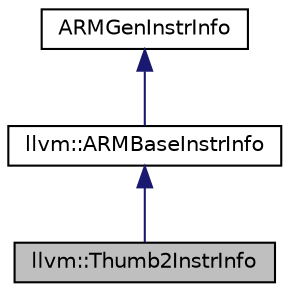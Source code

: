 digraph "llvm::Thumb2InstrInfo"
{
 // LATEX_PDF_SIZE
  bgcolor="transparent";
  edge [fontname="Helvetica",fontsize="10",labelfontname="Helvetica",labelfontsize="10"];
  node [fontname="Helvetica",fontsize="10",shape=record];
  Node1 [label="llvm::Thumb2InstrInfo",height=0.2,width=0.4,color="black", fillcolor="grey75", style="filled", fontcolor="black",tooltip=" "];
  Node2 -> Node1 [dir="back",color="midnightblue",fontsize="10",style="solid",fontname="Helvetica"];
  Node2 [label="llvm::ARMBaseInstrInfo",height=0.2,width=0.4,color="black",URL="$classllvm_1_1ARMBaseInstrInfo.html",tooltip=" "];
  Node3 -> Node2 [dir="back",color="midnightblue",fontsize="10",style="solid",fontname="Helvetica"];
  Node3 [label="ARMGenInstrInfo",height=0.2,width=0.4,color="black",URL="$classARMGenInstrInfo.html",tooltip=" "];
}
